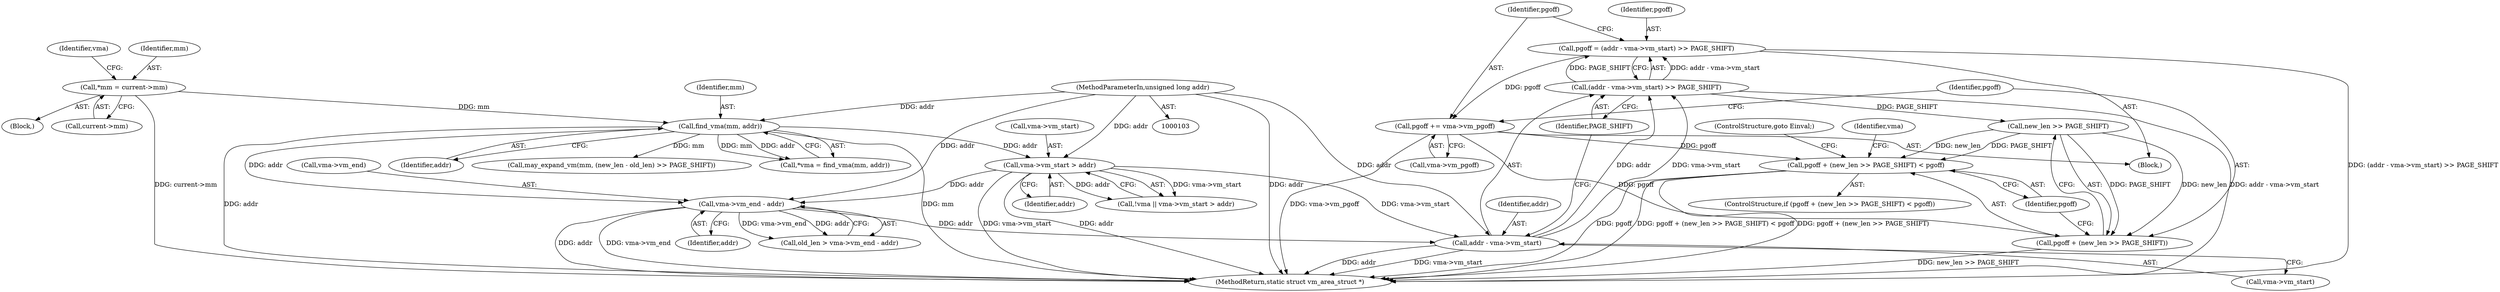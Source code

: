 digraph "0_linux_982134ba62618c2d69fbbbd166d0a11ee3b7e3d8@integer" {
"1000159" [label="(Call,pgoff = (addr - vma->vm_start) >> PAGE_SHIFT)"];
"1000161" [label="(Call,(addr - vma->vm_start) >> PAGE_SHIFT)"];
"1000162" [label="(Call,addr - vma->vm_start)"];
"1000138" [label="(Call,vma->vm_end - addr)"];
"1000125" [label="(Call,vma->vm_start > addr)"];
"1000118" [label="(Call,find_vma(mm, addr))"];
"1000110" [label="(Call,*mm = current->mm)"];
"1000104" [label="(MethodParameterIn,unsigned long addr)"];
"1000168" [label="(Call,pgoff += vma->vm_pgoff)"];
"1000174" [label="(Call,pgoff + (new_len >> PAGE_SHIFT) < pgoff)"];
"1000175" [label="(Call,pgoff + (new_len >> PAGE_SHIFT))"];
"1000175" [label="(Call,pgoff + (new_len >> PAGE_SHIFT))"];
"1000180" [label="(Identifier,pgoff)"];
"1000162" [label="(Call,addr - vma->vm_start)"];
"1000142" [label="(Identifier,addr)"];
"1000138" [label="(Call,vma->vm_end - addr)"];
"1000119" [label="(Identifier,mm)"];
"1000117" [label="(Identifier,vma)"];
"1000110" [label="(Call,*mm = current->mm)"];
"1000168" [label="(Call,pgoff += vma->vm_pgoff)"];
"1000108" [label="(Block,)"];
"1000163" [label="(Identifier,addr)"];
"1000118" [label="(Call,find_vma(mm, addr))"];
"1000173" [label="(ControlStructure,if (pgoff + (new_len >> PAGE_SHIFT) < pgoff))"];
"1000136" [label="(Call,old_len > vma->vm_end - addr)"];
"1000170" [label="(Call,vma->vm_pgoff)"];
"1000161" [label="(Call,(addr - vma->vm_start) >> PAGE_SHIFT)"];
"1000129" [label="(Identifier,addr)"];
"1000176" [label="(Identifier,pgoff)"];
"1000177" [label="(Call,new_len >> PAGE_SHIFT)"];
"1000164" [label="(Call,vma->vm_start)"];
"1000160" [label="(Identifier,pgoff)"];
"1000169" [label="(Identifier,pgoff)"];
"1000111" [label="(Identifier,mm)"];
"1000174" [label="(Call,pgoff + (new_len >> PAGE_SHIFT) < pgoff)"];
"1000112" [label="(Call,current->mm)"];
"1000185" [label="(Identifier,vma)"];
"1000104" [label="(MethodParameterIn,unsigned long addr)"];
"1000122" [label="(Call,!vma || vma->vm_start > addr)"];
"1000271" [label="(MethodReturn,static struct vm_area_struct *)"];
"1000126" [label="(Call,vma->vm_start)"];
"1000125" [label="(Call,vma->vm_start > addr)"];
"1000116" [label="(Call,*vma = find_vma(mm, addr))"];
"1000139" [label="(Call,vma->vm_end)"];
"1000120" [label="(Identifier,addr)"];
"1000167" [label="(Identifier,PAGE_SHIFT)"];
"1000148" [label="(Block,)"];
"1000159" [label="(Call,pgoff = (addr - vma->vm_start) >> PAGE_SHIFT)"];
"1000181" [label="(ControlStructure,goto Einval;)"];
"1000218" [label="(Call,may_expand_vm(mm, (new_len - old_len) >> PAGE_SHIFT))"];
"1000159" -> "1000148"  [label="AST: "];
"1000159" -> "1000161"  [label="CFG: "];
"1000160" -> "1000159"  [label="AST: "];
"1000161" -> "1000159"  [label="AST: "];
"1000169" -> "1000159"  [label="CFG: "];
"1000159" -> "1000271"  [label="DDG: (addr - vma->vm_start) >> PAGE_SHIFT"];
"1000161" -> "1000159"  [label="DDG: addr - vma->vm_start"];
"1000161" -> "1000159"  [label="DDG: PAGE_SHIFT"];
"1000159" -> "1000168"  [label="DDG: pgoff"];
"1000161" -> "1000167"  [label="CFG: "];
"1000162" -> "1000161"  [label="AST: "];
"1000167" -> "1000161"  [label="AST: "];
"1000161" -> "1000271"  [label="DDG: addr - vma->vm_start"];
"1000162" -> "1000161"  [label="DDG: addr"];
"1000162" -> "1000161"  [label="DDG: vma->vm_start"];
"1000161" -> "1000177"  [label="DDG: PAGE_SHIFT"];
"1000162" -> "1000164"  [label="CFG: "];
"1000163" -> "1000162"  [label="AST: "];
"1000164" -> "1000162"  [label="AST: "];
"1000167" -> "1000162"  [label="CFG: "];
"1000162" -> "1000271"  [label="DDG: vma->vm_start"];
"1000162" -> "1000271"  [label="DDG: addr"];
"1000138" -> "1000162"  [label="DDG: addr"];
"1000104" -> "1000162"  [label="DDG: addr"];
"1000125" -> "1000162"  [label="DDG: vma->vm_start"];
"1000138" -> "1000136"  [label="AST: "];
"1000138" -> "1000142"  [label="CFG: "];
"1000139" -> "1000138"  [label="AST: "];
"1000142" -> "1000138"  [label="AST: "];
"1000136" -> "1000138"  [label="CFG: "];
"1000138" -> "1000271"  [label="DDG: addr"];
"1000138" -> "1000271"  [label="DDG: vma->vm_end"];
"1000138" -> "1000136"  [label="DDG: vma->vm_end"];
"1000138" -> "1000136"  [label="DDG: addr"];
"1000125" -> "1000138"  [label="DDG: addr"];
"1000118" -> "1000138"  [label="DDG: addr"];
"1000104" -> "1000138"  [label="DDG: addr"];
"1000125" -> "1000122"  [label="AST: "];
"1000125" -> "1000129"  [label="CFG: "];
"1000126" -> "1000125"  [label="AST: "];
"1000129" -> "1000125"  [label="AST: "];
"1000122" -> "1000125"  [label="CFG: "];
"1000125" -> "1000271"  [label="DDG: vma->vm_start"];
"1000125" -> "1000271"  [label="DDG: addr"];
"1000125" -> "1000122"  [label="DDG: vma->vm_start"];
"1000125" -> "1000122"  [label="DDG: addr"];
"1000118" -> "1000125"  [label="DDG: addr"];
"1000104" -> "1000125"  [label="DDG: addr"];
"1000118" -> "1000116"  [label="AST: "];
"1000118" -> "1000120"  [label="CFG: "];
"1000119" -> "1000118"  [label="AST: "];
"1000120" -> "1000118"  [label="AST: "];
"1000116" -> "1000118"  [label="CFG: "];
"1000118" -> "1000271"  [label="DDG: addr"];
"1000118" -> "1000271"  [label="DDG: mm"];
"1000118" -> "1000116"  [label="DDG: mm"];
"1000118" -> "1000116"  [label="DDG: addr"];
"1000110" -> "1000118"  [label="DDG: mm"];
"1000104" -> "1000118"  [label="DDG: addr"];
"1000118" -> "1000218"  [label="DDG: mm"];
"1000110" -> "1000108"  [label="AST: "];
"1000110" -> "1000112"  [label="CFG: "];
"1000111" -> "1000110"  [label="AST: "];
"1000112" -> "1000110"  [label="AST: "];
"1000117" -> "1000110"  [label="CFG: "];
"1000110" -> "1000271"  [label="DDG: current->mm"];
"1000104" -> "1000103"  [label="AST: "];
"1000104" -> "1000271"  [label="DDG: addr"];
"1000168" -> "1000148"  [label="AST: "];
"1000168" -> "1000170"  [label="CFG: "];
"1000169" -> "1000168"  [label="AST: "];
"1000170" -> "1000168"  [label="AST: "];
"1000176" -> "1000168"  [label="CFG: "];
"1000168" -> "1000271"  [label="DDG: vma->vm_pgoff"];
"1000168" -> "1000174"  [label="DDG: pgoff"];
"1000168" -> "1000175"  [label="DDG: pgoff"];
"1000174" -> "1000173"  [label="AST: "];
"1000174" -> "1000180"  [label="CFG: "];
"1000175" -> "1000174"  [label="AST: "];
"1000180" -> "1000174"  [label="AST: "];
"1000181" -> "1000174"  [label="CFG: "];
"1000185" -> "1000174"  [label="CFG: "];
"1000174" -> "1000271"  [label="DDG: pgoff"];
"1000174" -> "1000271"  [label="DDG: pgoff + (new_len >> PAGE_SHIFT) < pgoff"];
"1000174" -> "1000271"  [label="DDG: pgoff + (new_len >> PAGE_SHIFT)"];
"1000177" -> "1000174"  [label="DDG: new_len"];
"1000177" -> "1000174"  [label="DDG: PAGE_SHIFT"];
"1000175" -> "1000177"  [label="CFG: "];
"1000176" -> "1000175"  [label="AST: "];
"1000177" -> "1000175"  [label="AST: "];
"1000180" -> "1000175"  [label="CFG: "];
"1000175" -> "1000271"  [label="DDG: new_len >> PAGE_SHIFT"];
"1000177" -> "1000175"  [label="DDG: new_len"];
"1000177" -> "1000175"  [label="DDG: PAGE_SHIFT"];
}
